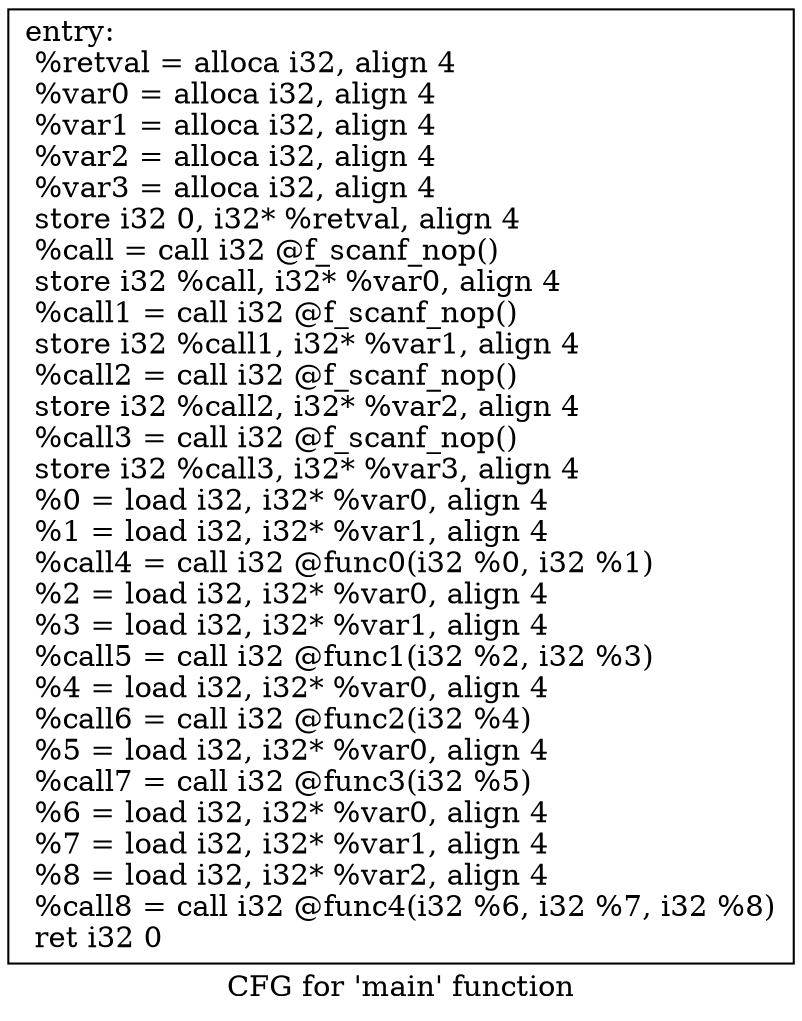 digraph "CFG for 'main' function" {
	label="CFG for 'main' function";

	Node0x558941a5eab0 [shape=record,label="{entry:\l  %retval = alloca i32, align 4\l  %var0 = alloca i32, align 4\l  %var1 = alloca i32, align 4\l  %var2 = alloca i32, align 4\l  %var3 = alloca i32, align 4\l  store i32 0, i32* %retval, align 4\l  %call = call i32 @f_scanf_nop()\l  store i32 %call, i32* %var0, align 4\l  %call1 = call i32 @f_scanf_nop()\l  store i32 %call1, i32* %var1, align 4\l  %call2 = call i32 @f_scanf_nop()\l  store i32 %call2, i32* %var2, align 4\l  %call3 = call i32 @f_scanf_nop()\l  store i32 %call3, i32* %var3, align 4\l  %0 = load i32, i32* %var0, align 4\l  %1 = load i32, i32* %var1, align 4\l  %call4 = call i32 @func0(i32 %0, i32 %1)\l  %2 = load i32, i32* %var0, align 4\l  %3 = load i32, i32* %var1, align 4\l  %call5 = call i32 @func1(i32 %2, i32 %3)\l  %4 = load i32, i32* %var0, align 4\l  %call6 = call i32 @func2(i32 %4)\l  %5 = load i32, i32* %var0, align 4\l  %call7 = call i32 @func3(i32 %5)\l  %6 = load i32, i32* %var0, align 4\l  %7 = load i32, i32* %var1, align 4\l  %8 = load i32, i32* %var2, align 4\l  %call8 = call i32 @func4(i32 %6, i32 %7, i32 %8)\l  ret i32 0\l}"];
}
